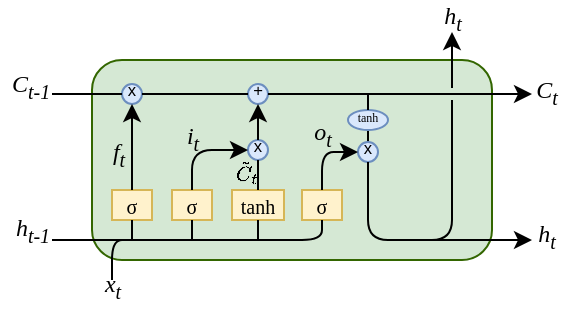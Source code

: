 <mxfile version="11.1.2" type="github"><diagram id="mNvA7_34ZhxDh4VkclQN" name="Page-1"><mxGraphModel dx="395" dy="212" grid="1" gridSize="10" guides="1" tooltips="1" connect="1" arrows="1" fold="1" page="1" pageScale="1" pageWidth="850" pageHeight="1100" math="1" shadow="0"><root><mxCell id="0"/><mxCell id="1" parent="0"/><mxCell id="W7psB1ZoYhxOaM0U4v4y-1" value="" style="rounded=1;whiteSpace=wrap;html=1;fillColor=#d5e8d4;strokeColor=#336600;shadow=0;glass=0;comic=0;gradientColor=none;" parent="1" vertex="1"><mxGeometry x="310" y="250" width="200" height="100" as="geometry"/></mxCell><mxCell id="W7psB1ZoYhxOaM0U4v4y-2" value="tanh" style="rounded=0;whiteSpace=wrap;html=1;fillColor=#fff2cc;strokeColor=#d6b656;fontFamily=Georgia;verticalAlign=middle;align=center;labelPosition=center;verticalLabelPosition=middle;horizontal=1;fontSize=10;" parent="1" vertex="1"><mxGeometry x="380" y="315" width="26" height="15" as="geometry"/></mxCell><mxCell id="W7psB1ZoYhxOaM0U4v4y-10" value="&lt;i&gt;x&lt;sub&gt;t&lt;/sub&gt;&lt;/i&gt;" style="text;html=1;resizable=0;points=[];autosize=1;align=center;verticalAlign=middle;spacingTop=-4;fontFamily=Georgia;" parent="1" vertex="1"><mxGeometry x="310" y="355" width="20" height="20" as="geometry"/></mxCell><mxCell id="W7psB1ZoYhxOaM0U4v4y-11" value="&lt;i&gt;h&lt;sub&gt;t-1&lt;/sub&gt;&lt;/i&gt;" style="text;html=1;resizable=0;points=[];autosize=1;align=center;verticalAlign=middle;spacingTop=-4;fontFamily=Georgia;" parent="1" vertex="1"><mxGeometry x="265" y="327" width="30" height="20" as="geometry"/></mxCell><mxCell id="W7psB1ZoYhxOaM0U4v4y-12" value="&lt;i&gt;C&lt;sub&gt;t&lt;/sub&gt;&lt;sub&gt;-1&lt;/sub&gt;&lt;/i&gt;" style="text;html=1;resizable=0;points=[];autosize=1;align=center;verticalAlign=middle;spacingTop=-4;fontFamily=Georgia;" parent="1" vertex="1"><mxGeometry x="264" y="255" width="30" height="20" as="geometry"/></mxCell><mxCell id="W7psB1ZoYhxOaM0U4v4y-13" value="&lt;i&gt;h&lt;sub&gt;t&lt;/sub&gt;&lt;/i&gt;" style="text;html=1;resizable=0;points=[];autosize=1;align=center;verticalAlign=middle;spacingTop=-4;fontFamily=Georgia;" parent="1" vertex="1"><mxGeometry x="475" y="221" width="30" height="20" as="geometry"/></mxCell><UserObject label="&lt;span class=&quot;st&quot;&gt;σ&lt;/span&gt;" id="zBQI7LcppomvYoIwC84Y-1"><mxCell style="rounded=0;whiteSpace=wrap;html=1;fillColor=#fff2cc;strokeColor=#d6b656;fontFamily=Georgia;verticalAlign=middle;align=center;labelPosition=center;verticalLabelPosition=middle;horizontal=1;fontSize=10;" vertex="1" parent="1"><mxGeometry x="320" y="315" width="20" height="15" as="geometry"/></mxCell></UserObject><UserObject label="&lt;span class=&quot;st&quot;&gt;σ&lt;/span&gt;" id="zBQI7LcppomvYoIwC84Y-2"><mxCell style="rounded=0;whiteSpace=wrap;html=1;fillColor=#fff2cc;strokeColor=#d6b656;fontFamily=Georgia;verticalAlign=middle;align=center;labelPosition=center;verticalLabelPosition=middle;horizontal=1;fontSize=10;" vertex="1" parent="1"><mxGeometry x="350" y="315" width="20" height="15" as="geometry"/></mxCell></UserObject><UserObject label="&lt;span class=&quot;st&quot;&gt;σ&lt;/span&gt;" id="zBQI7LcppomvYoIwC84Y-3"><mxCell style="rounded=0;whiteSpace=wrap;html=1;fillColor=#fff2cc;strokeColor=#d6b656;fontFamily=Georgia;verticalAlign=middle;align=center;labelPosition=center;verticalLabelPosition=middle;horizontal=1;fontSize=10;" vertex="1" parent="1"><mxGeometry x="415" y="315" width="20" height="15" as="geometry"/></mxCell></UserObject><mxCell id="zBQI7LcppomvYoIwC84Y-4" value="&lt;sup&gt;&lt;font face=&quot;Helvetica&quot;&gt;x&lt;/font&gt;&lt;/sup&gt;" style="ellipse;whiteSpace=wrap;html=1;aspect=fixed;fontSize=10;fillColor=#dae8fc;strokeColor=#6c8ebf;align=center;" vertex="1" parent="1"><mxGeometry x="325" y="262" width="10" height="10" as="geometry"/></mxCell><mxCell id="zBQI7LcppomvYoIwC84Y-7" value="&lt;sup&gt;+&lt;/sup&gt;" style="ellipse;whiteSpace=wrap;html=1;aspect=fixed;fontSize=10;fillColor=#dae8fc;strokeColor=#6c8ebf;" vertex="1" parent="1"><mxGeometry x="388" y="262" width="10" height="10" as="geometry"/></mxCell><mxCell id="zBQI7LcppomvYoIwC84Y-15" value="" style="edgeStyle=elbowEdgeStyle;elbow=vertical;endArrow=none;html=1;fontSize=10;entryX=0.5;entryY=1;entryDx=0;entryDy=0;endFill=0;" edge="1" parent="1" target="zBQI7LcppomvYoIwC84Y-3"><mxGeometry width="50" height="50" relative="1" as="geometry"><mxPoint x="290" y="340" as="sourcePoint"/><mxPoint x="280" y="360" as="targetPoint"/><Array as="points"><mxPoint x="330" y="340"/></Array></mxGeometry></mxCell><mxCell id="zBQI7LcppomvYoIwC84Y-22" value="" style="endArrow=none;html=1;fontSize=10;entryX=0.5;entryY=1;entryDx=0;entryDy=0;endFill=0;" edge="1" parent="1" target="zBQI7LcppomvYoIwC84Y-1"><mxGeometry width="50" height="50" relative="1" as="geometry"><mxPoint x="330" y="340" as="sourcePoint"/><mxPoint x="350" y="360" as="targetPoint"/></mxGeometry></mxCell><mxCell id="zBQI7LcppomvYoIwC84Y-23" value="" style="endArrow=none;html=1;fontSize=10;entryX=0.5;entryY=1;entryDx=0;entryDy=0;endFill=0;" edge="1" parent="1" target="W7psB1ZoYhxOaM0U4v4y-2"><mxGeometry width="50" height="50" relative="1" as="geometry"><mxPoint x="393" y="340" as="sourcePoint"/><mxPoint x="400" y="360" as="targetPoint"/></mxGeometry></mxCell><mxCell id="zBQI7LcppomvYoIwC84Y-24" value="" style="endArrow=none;html=1;fontSize=10;entryX=0.5;entryY=1;entryDx=0;entryDy=0;endFill=0;" edge="1" parent="1" target="zBQI7LcppomvYoIwC84Y-2"><mxGeometry width="50" height="50" relative="1" as="geometry"><mxPoint x="360" y="340" as="sourcePoint"/><mxPoint x="350" y="350" as="targetPoint"/></mxGeometry></mxCell><mxCell id="zBQI7LcppomvYoIwC84Y-25" value="&lt;sup&gt;x&lt;/sup&gt;" style="ellipse;whiteSpace=wrap;html=1;aspect=fixed;fontSize=10;fillColor=#dae8fc;strokeColor=#6c8ebf;align=center;" vertex="1" parent="1"><mxGeometry x="388" y="290" width="10" height="10" as="geometry"/></mxCell><mxCell id="zBQI7LcppomvYoIwC84Y-40" style="edgeStyle=orthogonalEdgeStyle;rounded=0;orthogonalLoop=1;jettySize=auto;html=1;exitX=0.5;exitY=0;exitDx=0;exitDy=0;entryX=0.5;entryY=1;entryDx=0;entryDy=0;endArrow=none;endFill=0;fontSize=10;" edge="1" parent="1" source="zBQI7LcppomvYoIwC84Y-26" target="zBQI7LcppomvYoIwC84Y-38"><mxGeometry relative="1" as="geometry"/></mxCell><mxCell id="zBQI7LcppomvYoIwC84Y-26" value="&lt;sup&gt;x&lt;/sup&gt;" style="ellipse;whiteSpace=wrap;html=1;aspect=fixed;fontSize=10;fillColor=#dae8fc;strokeColor=#6c8ebf;align=center;" vertex="1" parent="1"><mxGeometry x="443" y="291" width="10" height="10" as="geometry"/></mxCell><mxCell id="zBQI7LcppomvYoIwC84Y-28" value="" style="endArrow=none;html=1;fontSize=10;entryX=0;entryY=0.5;entryDx=0;entryDy=0;endFill=0;" edge="1" parent="1" target="zBQI7LcppomvYoIwC84Y-4"><mxGeometry width="50" height="50" relative="1" as="geometry"><mxPoint x="290" y="267" as="sourcePoint"/><mxPoint x="280" y="250" as="targetPoint"/></mxGeometry></mxCell><mxCell id="zBQI7LcppomvYoIwC84Y-29" value="" style="endArrow=none;html=1;fontSize=10;entryX=0;entryY=0.5;entryDx=0;entryDy=0;endFill=0;exitX=1;exitY=0.5;exitDx=0;exitDy=0;" edge="1" parent="1" source="zBQI7LcppomvYoIwC84Y-4" target="zBQI7LcppomvYoIwC84Y-7"><mxGeometry width="50" height="50" relative="1" as="geometry"><mxPoint x="300" y="277.0" as="sourcePoint"/><mxPoint x="335.0" y="277.0" as="targetPoint"/></mxGeometry></mxCell><mxCell id="zBQI7LcppomvYoIwC84Y-30" value="" style="endArrow=classic;html=1;fontSize=10;endFill=1;exitX=1;exitY=0.5;exitDx=0;exitDy=0;" edge="1" parent="1" source="zBQI7LcppomvYoIwC84Y-7"><mxGeometry width="50" height="50" relative="1" as="geometry"><mxPoint x="310" y="287.0" as="sourcePoint"/><mxPoint x="530" y="267" as="targetPoint"/></mxGeometry></mxCell><mxCell id="zBQI7LcppomvYoIwC84Y-33" value="" style="endArrow=classic;html=1;fontSize=10;entryX=0.5;entryY=1;entryDx=0;entryDy=0;exitX=0.5;exitY=0;exitDx=0;exitDy=0;" edge="1" parent="1" source="zBQI7LcppomvYoIwC84Y-1" target="zBQI7LcppomvYoIwC84Y-4"><mxGeometry width="50" height="50" relative="1" as="geometry"><mxPoint x="270" y="450" as="sourcePoint"/><mxPoint x="320" y="400" as="targetPoint"/></mxGeometry></mxCell><mxCell id="zBQI7LcppomvYoIwC84Y-34" value="" style="endArrow=none;html=1;fontSize=10;entryX=0.5;entryY=1;entryDx=0;entryDy=0;exitX=0.5;exitY=0;exitDx=0;exitDy=0;endFill=0;" edge="1" parent="1" source="W7psB1ZoYhxOaM0U4v4y-2" target="zBQI7LcppomvYoIwC84Y-25"><mxGeometry width="50" height="50" relative="1" as="geometry"><mxPoint x="270" y="450" as="sourcePoint"/><mxPoint x="320" y="400" as="targetPoint"/></mxGeometry></mxCell><mxCell id="zBQI7LcppomvYoIwC84Y-35" value="" style="edgeStyle=segmentEdgeStyle;endArrow=classic;html=1;fontSize=10;entryX=0;entryY=0.5;entryDx=0;entryDy=0;exitX=0.5;exitY=0;exitDx=0;exitDy=0;" edge="1" parent="1" source="zBQI7LcppomvYoIwC84Y-2" target="zBQI7LcppomvYoIwC84Y-25"><mxGeometry width="50" height="50" relative="1" as="geometry"><mxPoint x="270" y="450" as="sourcePoint"/><mxPoint x="320" y="400" as="targetPoint"/><Array as="points"><mxPoint x="360" y="295"/></Array></mxGeometry></mxCell><mxCell id="zBQI7LcppomvYoIwC84Y-36" value="" style="endArrow=classic;html=1;fontSize=10;entryX=0.5;entryY=1;entryDx=0;entryDy=0;exitX=0.5;exitY=0;exitDx=0;exitDy=0;" edge="1" parent="1" source="zBQI7LcppomvYoIwC84Y-25" target="zBQI7LcppomvYoIwC84Y-7"><mxGeometry width="50" height="50" relative="1" as="geometry"><mxPoint x="200" y="380" as="sourcePoint"/><mxPoint x="250" y="330" as="targetPoint"/></mxGeometry></mxCell><mxCell id="zBQI7LcppomvYoIwC84Y-37" value="" style="edgeStyle=segmentEdgeStyle;endArrow=classic;html=1;fontSize=10;entryX=0;entryY=0.5;entryDx=0;entryDy=0;exitX=0.5;exitY=0;exitDx=0;exitDy=0;" edge="1" parent="1" source="zBQI7LcppomvYoIwC84Y-3" target="zBQI7LcppomvYoIwC84Y-26"><mxGeometry width="50" height="50" relative="1" as="geometry"><mxPoint x="270" y="450" as="sourcePoint"/><mxPoint x="320" y="400" as="targetPoint"/><Array as="points"><mxPoint x="425" y="296"/></Array></mxGeometry></mxCell><mxCell id="zBQI7LcppomvYoIwC84Y-38" value="&lt;font style=&quot;font-size: 6px&quot; face=&quot;Georgia&quot;&gt;&lt;sup&gt;&lt;font style=&quot;font-size: 6px&quot;&gt;tanh&lt;/font&gt;&lt;/sup&gt;&lt;/font&gt;" style="ellipse;whiteSpace=wrap;html=1;strokeWidth=1;fontSize=10;fillColor=#dae8fc;strokeColor=#6c8ebf;" vertex="1" parent="1"><mxGeometry x="438" y="275" width="20" height="10" as="geometry"/></mxCell><mxCell id="zBQI7LcppomvYoIwC84Y-39" value="" style="endArrow=none;html=1;fontSize=10;endFill=0;exitX=0.5;exitY=0;exitDx=0;exitDy=0;" edge="1" parent="1" source="zBQI7LcppomvYoIwC84Y-38"><mxGeometry width="50" height="50" relative="1" as="geometry"><mxPoint x="448" y="270" as="sourcePoint"/><mxPoint x="448" y="267" as="targetPoint"/></mxGeometry></mxCell><mxCell id="zBQI7LcppomvYoIwC84Y-41" value="" style="edgeStyle=segmentEdgeStyle;endArrow=classic;html=1;fontSize=10;exitX=0.5;exitY=1;exitDx=0;exitDy=0;" edge="1" parent="1" source="zBQI7LcppomvYoIwC84Y-26"><mxGeometry width="50" height="50" relative="1" as="geometry"><mxPoint x="360" y="450" as="sourcePoint"/><mxPoint x="530" y="340" as="targetPoint"/><Array as="points"><mxPoint x="448" y="340"/><mxPoint x="530" y="340"/></Array></mxGeometry></mxCell><mxCell id="zBQI7LcppomvYoIwC84Y-42" value="" style="edgeStyle=segmentEdgeStyle;endArrow=none;html=1;fontSize=10;endFill=0;" edge="1" parent="1"><mxGeometry width="50" height="50" relative="1" as="geometry"><mxPoint x="470" y="340" as="sourcePoint"/><mxPoint x="490" y="270" as="targetPoint"/></mxGeometry></mxCell><mxCell id="zBQI7LcppomvYoIwC84Y-43" value="" style="endArrow=classic;html=1;fontSize=10;" edge="1" parent="1"><mxGeometry width="50" height="50" relative="1" as="geometry"><mxPoint x="490" y="264" as="sourcePoint"/><mxPoint x="490" y="236" as="targetPoint"/></mxGeometry></mxCell><mxCell id="zBQI7LcppomvYoIwC84Y-44" value="&lt;i&gt;C&lt;sub&gt;t&lt;/sub&gt;&lt;/i&gt;" style="text;html=1;resizable=0;points=[];autosize=1;align=center;verticalAlign=middle;spacingTop=-4;fontFamily=Georgia;" vertex="1" parent="1"><mxGeometry x="522" y="258" width="30" height="20" as="geometry"/></mxCell><mxCell id="zBQI7LcppomvYoIwC84Y-45" value="" style="edgeStyle=segmentEdgeStyle;endArrow=none;html=1;fontSize=10;endFill=0;" edge="1" parent="1"><mxGeometry width="50" height="50" relative="1" as="geometry"><mxPoint x="330" y="340" as="sourcePoint"/><mxPoint x="320" y="360" as="targetPoint"/><Array as="points"><mxPoint x="320" y="340"/></Array></mxGeometry></mxCell><mxCell id="zBQI7LcppomvYoIwC84Y-48" value="&lt;i&gt;o&lt;sub&gt;t&lt;/sub&gt;&lt;/i&gt;" style="text;html=1;resizable=0;points=[];autosize=1;align=center;verticalAlign=middle;spacingTop=-4;fontFamily=Georgia;" vertex="1" parent="1"><mxGeometry x="415" y="279" width="20" height="20" as="geometry"/></mxCell><mxCell id="zBQI7LcppomvYoIwC84Y-49" value="&lt;i&gt;i&lt;sub&gt;t&lt;/sub&gt;&lt;/i&gt;" style="text;html=1;resizable=0;points=[];autosize=1;align=center;verticalAlign=middle;spacingTop=-4;fontFamily=Georgia;" vertex="1" parent="1"><mxGeometry x="350" y="281" width="20" height="20" as="geometry"/></mxCell><mxCell id="zBQI7LcppomvYoIwC84Y-50" value="&lt;i&gt;f&lt;sub&gt;t&lt;/sub&gt;&lt;/i&gt;" style="text;html=1;resizable=0;points=[];autosize=1;align=center;verticalAlign=middle;spacingTop=-4;fontFamily=Georgia;" vertex="1" parent="1"><mxGeometry x="313" y="289" width="20" height="20" as="geometry"/></mxCell><mxCell id="zBQI7LcppomvYoIwC84Y-51" value="&lt;i&gt;h&lt;sub&gt;t&lt;/sub&gt;&lt;/i&gt;" style="text;html=1;resizable=0;points=[];autosize=1;align=center;verticalAlign=middle;spacingTop=-4;fontFamily=Georgia;" vertex="1" parent="1"><mxGeometry x="522" y="330" width="30" height="20" as="geometry"/></mxCell><mxCell id="zBQI7LcppomvYoIwC84Y-54" value="&lt;font style=&quot;font-size: 10px&quot;&gt;$$\tilde{C}_{t}$$&lt;/font&gt;" style="text;html=1;resizable=0;points=[];autosize=1;align=center;verticalAlign=middle;spacingTop=-4;fontFamily=Georgia;fontSize=11;" vertex="1" parent="1"><mxGeometry x="337" y="298" width="100" height="20" as="geometry"/></mxCell></root></mxGraphModel></diagram></mxfile>